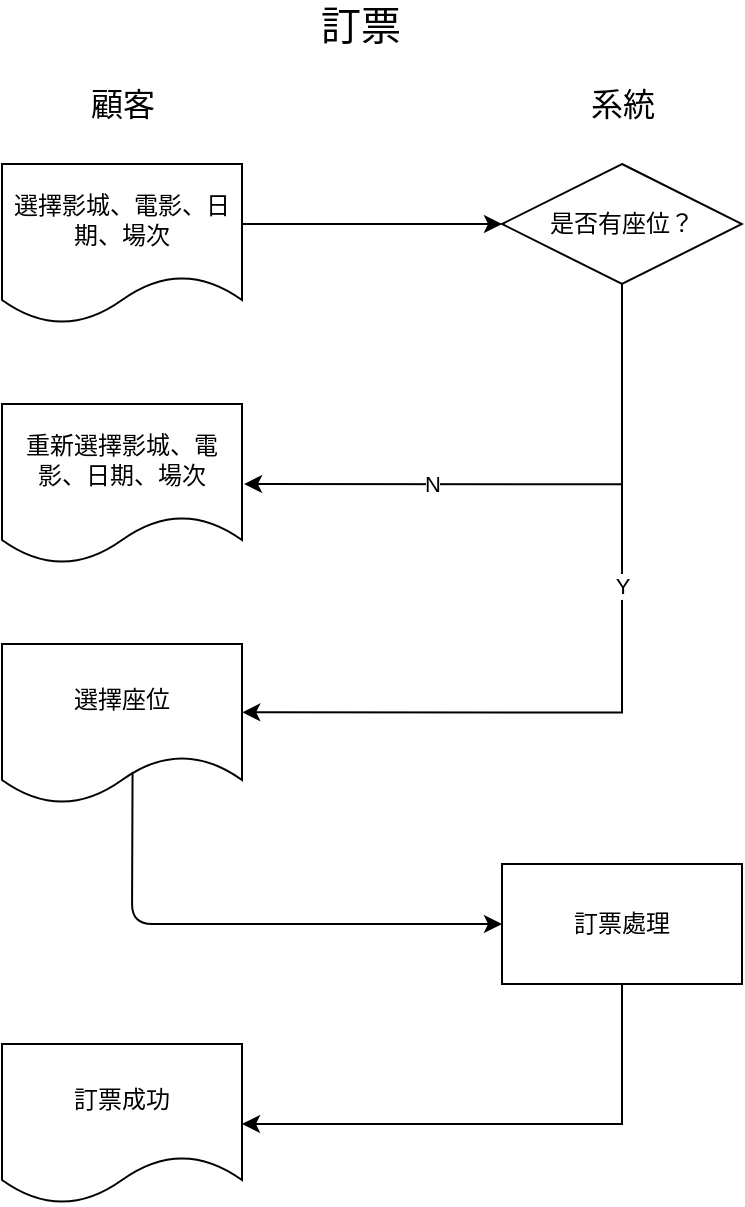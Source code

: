<mxfile version="12.9.13" type="device"><diagram id="kAD0R6ZJ2QZwsCv3uWed" name="Page-1"><mxGraphModel dx="1038" dy="607" grid="1" gridSize="10" guides="1" tooltips="1" connect="1" arrows="1" fold="1" page="1" pageScale="1" pageWidth="827" pageHeight="1169" math="0" shadow="0"><root><mxCell id="0"/><mxCell id="1" parent="0"/><mxCell id="HCc3lTje7FRl_xRTyaOO-1" value="&lt;font style=&quot;font-size: 20px&quot;&gt;訂票&lt;/font&gt;" style="text;html=1;align=center;verticalAlign=middle;resizable=0;points=[];autosize=1;" vertex="1" parent="1"><mxGeometry x="384" y="40" width="60" height="20" as="geometry"/></mxCell><mxCell id="HCc3lTje7FRl_xRTyaOO-2" value="&lt;font style=&quot;font-size: 16px&quot;&gt;顧客&lt;/font&gt;" style="text;html=1;align=center;verticalAlign=middle;resizable=0;points=[];autosize=1;" vertex="1" parent="1"><mxGeometry x="270" y="80" width="50" height="20" as="geometry"/></mxCell><mxCell id="HCc3lTje7FRl_xRTyaOO-3" value="&lt;font style=&quot;font-size: 16px&quot;&gt;系統&lt;/font&gt;" style="text;html=1;align=center;verticalAlign=middle;resizable=0;points=[];autosize=1;" vertex="1" parent="1"><mxGeometry x="520" y="80" width="50" height="20" as="geometry"/></mxCell><mxCell id="HCc3lTje7FRl_xRTyaOO-6" style="edgeStyle=orthogonalEdgeStyle;rounded=0;orthogonalLoop=1;jettySize=auto;html=1;exitX=1;exitY=0.5;exitDx=0;exitDy=0;entryX=0;entryY=0.5;entryDx=0;entryDy=0;" edge="1" parent="1" source="HCc3lTje7FRl_xRTyaOO-5"><mxGeometry relative="1" as="geometry"><mxPoint x="485" y="150" as="targetPoint"/><Array as="points"><mxPoint x="355" y="150"/></Array></mxGeometry></mxCell><mxCell id="HCc3lTje7FRl_xRTyaOO-5" value="選擇影城、電影、日期、場次" style="shape=document;whiteSpace=wrap;html=1;boundedLbl=1;" vertex="1" parent="1"><mxGeometry x="235" y="120" width="120" height="80" as="geometry"/></mxCell><mxCell id="HCc3lTje7FRl_xRTyaOO-13" style="edgeStyle=orthogonalEdgeStyle;rounded=0;orthogonalLoop=1;jettySize=auto;html=1;exitX=0.5;exitY=1;exitDx=0;exitDy=0;entryX=1.001;entryY=0.427;entryDx=0;entryDy=0;entryPerimeter=0;" edge="1" parent="1" source="HCc3lTje7FRl_xRTyaOO-7" target="HCc3lTje7FRl_xRTyaOO-12"><mxGeometry relative="1" as="geometry"/></mxCell><mxCell id="HCc3lTje7FRl_xRTyaOO-15" value="Y" style="edgeLabel;html=1;align=center;verticalAlign=middle;resizable=0;points=[];" vertex="1" connectable="0" parent="HCc3lTje7FRl_xRTyaOO-13"><mxGeometry x="-0.253" relative="1" as="geometry"><mxPoint as="offset"/></mxGeometry></mxCell><mxCell id="HCc3lTje7FRl_xRTyaOO-7" value="是否有座位？" style="shape=rhombus;perimeter=rhombusPerimeter;whiteSpace=wrap;html=1;align=center;" vertex="1" parent="1"><mxGeometry x="485" y="120" width="120" height="60" as="geometry"/></mxCell><mxCell id="HCc3lTje7FRl_xRTyaOO-10" value="重新選擇影城、電影、日期、場次" style="shape=document;whiteSpace=wrap;html=1;boundedLbl=1;" vertex="1" parent="1"><mxGeometry x="235" y="240" width="120" height="80" as="geometry"/></mxCell><mxCell id="HCc3lTje7FRl_xRTyaOO-12" value="選擇座位" style="shape=document;whiteSpace=wrap;html=1;boundedLbl=1;" vertex="1" parent="1"><mxGeometry x="235" y="360" width="120" height="80" as="geometry"/></mxCell><mxCell id="HCc3lTje7FRl_xRTyaOO-14" value="" style="endArrow=classic;html=1;" edge="1" parent="1"><mxGeometry width="50" height="50" relative="1" as="geometry"><mxPoint x="545" y="280.14" as="sourcePoint"/><mxPoint x="356" y="280.034" as="targetPoint"/></mxGeometry></mxCell><mxCell id="HCc3lTje7FRl_xRTyaOO-16" value="N" style="edgeLabel;html=1;align=center;verticalAlign=middle;resizable=0;points=[];" vertex="1" connectable="0" parent="HCc3lTje7FRl_xRTyaOO-14"><mxGeometry x="-0.118" y="1" relative="1" as="geometry"><mxPoint x="-11.67" y="-1.09" as="offset"/></mxGeometry></mxCell><mxCell id="HCc3lTje7FRl_xRTyaOO-21" style="edgeStyle=orthogonalEdgeStyle;rounded=0;orthogonalLoop=1;jettySize=auto;html=1;exitX=0.5;exitY=1;exitDx=0;exitDy=0;entryX=1;entryY=0.5;entryDx=0;entryDy=0;" edge="1" parent="1" source="HCc3lTje7FRl_xRTyaOO-17" target="HCc3lTje7FRl_xRTyaOO-20"><mxGeometry relative="1" as="geometry"/></mxCell><mxCell id="HCc3lTje7FRl_xRTyaOO-17" value="訂票處理" style="rounded=0;whiteSpace=wrap;html=1;" vertex="1" parent="1"><mxGeometry x="485" y="470" width="120" height="60" as="geometry"/></mxCell><mxCell id="HCc3lTje7FRl_xRTyaOO-18" value="" style="endArrow=classic;html=1;entryX=0;entryY=0.5;entryDx=0;entryDy=0;exitX=0.544;exitY=0.802;exitDx=0;exitDy=0;exitPerimeter=0;" edge="1" parent="1" source="HCc3lTje7FRl_xRTyaOO-12" target="HCc3lTje7FRl_xRTyaOO-17"><mxGeometry width="50" height="50" relative="1" as="geometry"><mxPoint x="300" y="450" as="sourcePoint"/><mxPoint x="390" y="520" as="targetPoint"/><Array as="points"><mxPoint x="300" y="500"/></Array></mxGeometry></mxCell><mxCell id="HCc3lTje7FRl_xRTyaOO-20" value="訂票成功" style="shape=document;whiteSpace=wrap;html=1;boundedLbl=1;" vertex="1" parent="1"><mxGeometry x="235" y="560" width="120" height="80" as="geometry"/></mxCell></root></mxGraphModel></diagram></mxfile>